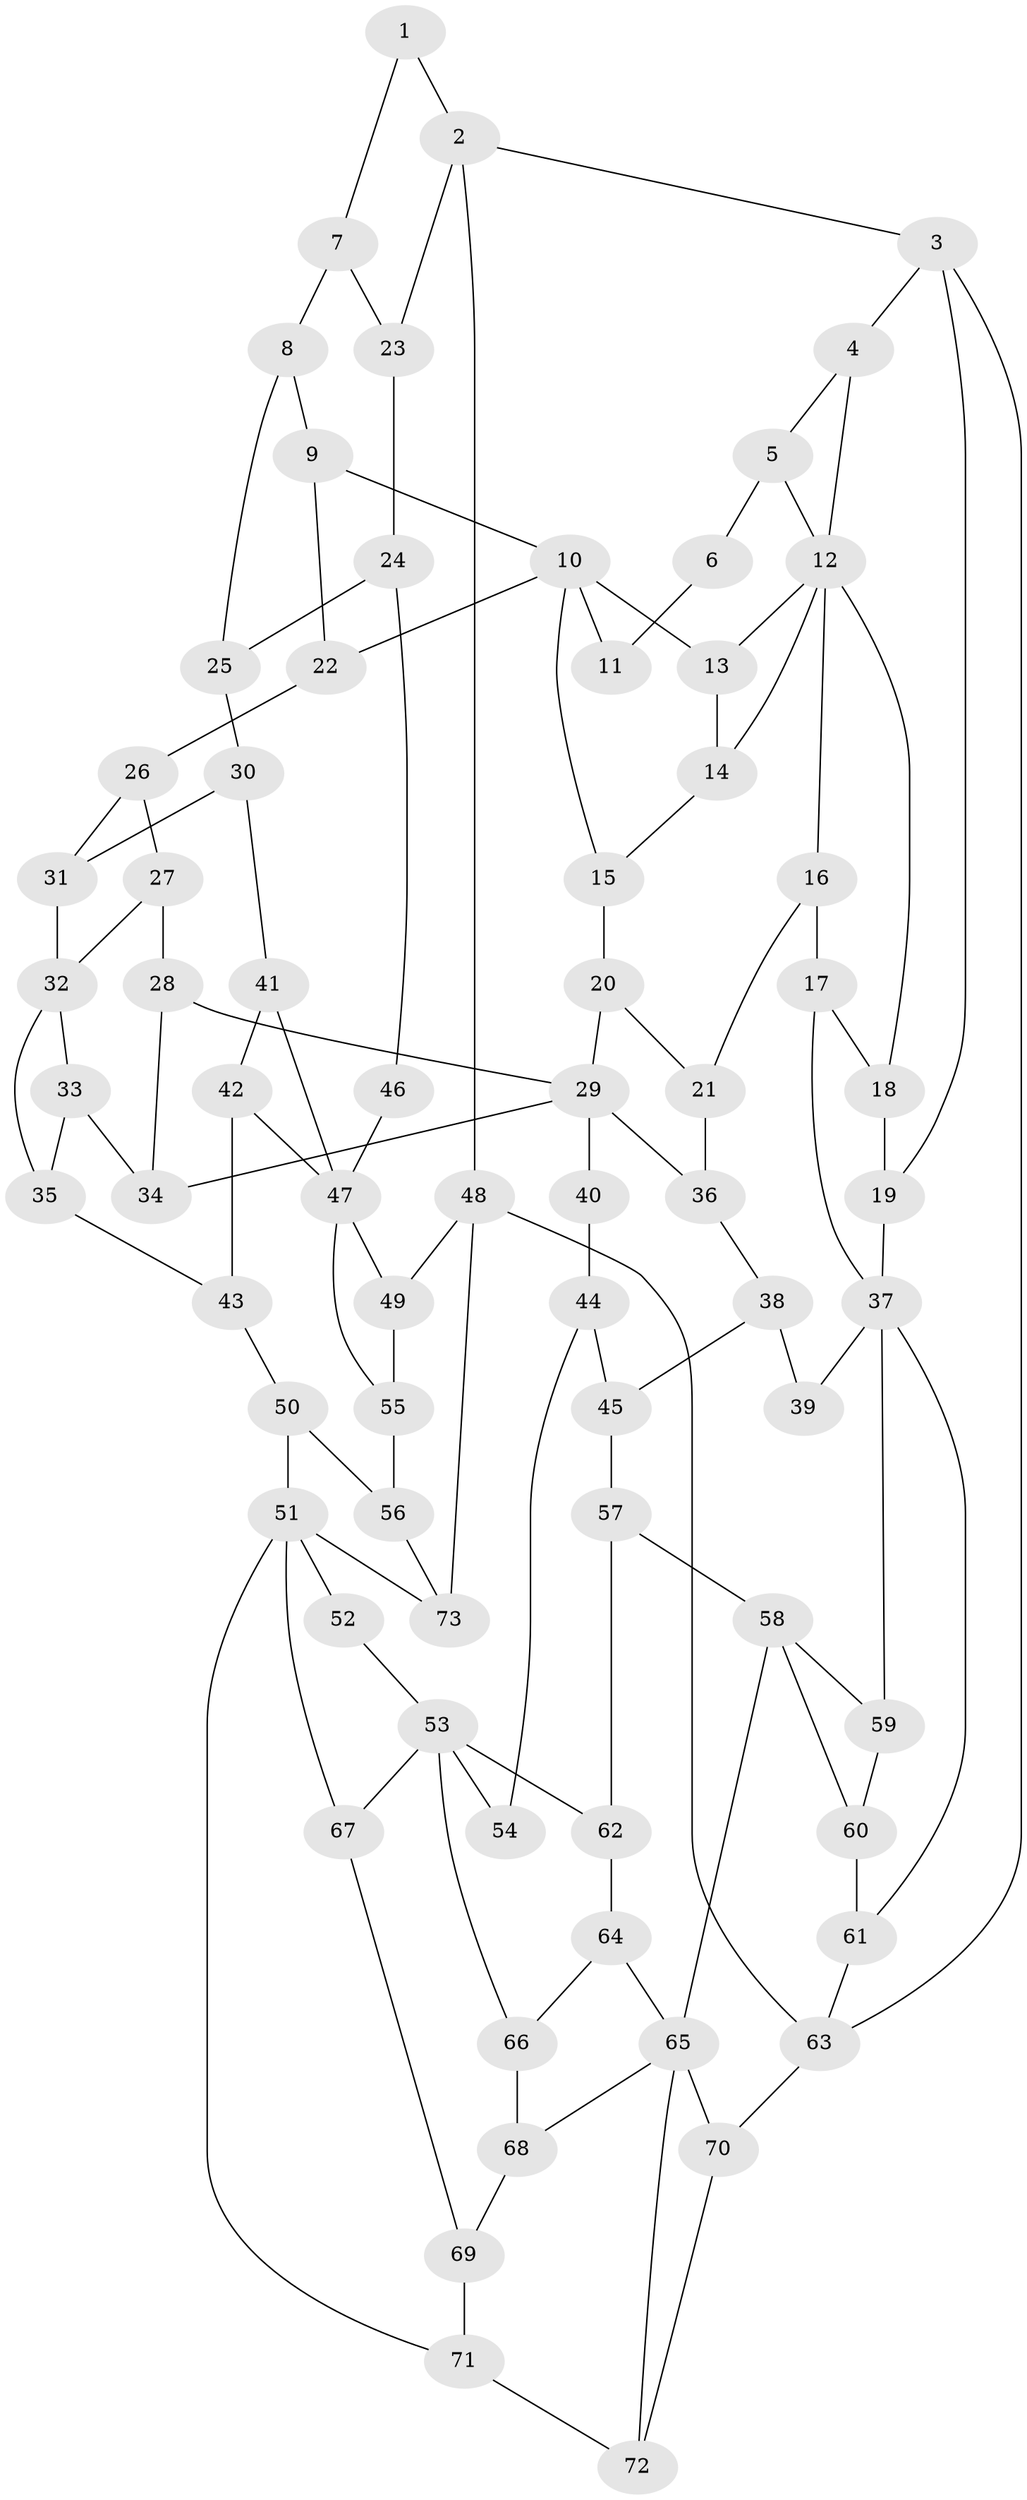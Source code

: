 // original degree distribution, {3: 0.0196078431372549, 6: 0.19607843137254902, 4: 0.21568627450980393, 5: 0.5686274509803921}
// Generated by graph-tools (version 1.1) at 2025/54/03/04/25 22:54:46]
// undirected, 73 vertices, 117 edges
graph export_dot {
  node [color=gray90,style=filled];
  1;
  2;
  3;
  4;
  5;
  6;
  7;
  8;
  9;
  10;
  11;
  12;
  13;
  14;
  15;
  16;
  17;
  18;
  19;
  20;
  21;
  22;
  23;
  24;
  25;
  26;
  27;
  28;
  29;
  30;
  31;
  32;
  33;
  34;
  35;
  36;
  37;
  38;
  39;
  40;
  41;
  42;
  43;
  44;
  45;
  46;
  47;
  48;
  49;
  50;
  51;
  52;
  53;
  54;
  55;
  56;
  57;
  58;
  59;
  60;
  61;
  62;
  63;
  64;
  65;
  66;
  67;
  68;
  69;
  70;
  71;
  72;
  73;
  1 -- 2 [weight=1.0];
  1 -- 7 [weight=1.0];
  2 -- 3 [weight=1.0];
  2 -- 23 [weight=1.0];
  2 -- 48 [weight=1.0];
  3 -- 4 [weight=1.0];
  3 -- 19 [weight=1.0];
  3 -- 63 [weight=1.0];
  4 -- 5 [weight=1.0];
  4 -- 12 [weight=1.0];
  5 -- 6 [weight=1.0];
  5 -- 12 [weight=1.0];
  6 -- 11 [weight=1.0];
  7 -- 8 [weight=1.0];
  7 -- 23 [weight=1.0];
  8 -- 9 [weight=1.0];
  8 -- 25 [weight=1.0];
  9 -- 10 [weight=1.0];
  9 -- 22 [weight=1.0];
  10 -- 11 [weight=2.0];
  10 -- 13 [weight=1.0];
  10 -- 15 [weight=1.0];
  10 -- 22 [weight=1.0];
  12 -- 13 [weight=1.0];
  12 -- 14 [weight=1.0];
  12 -- 16 [weight=1.0];
  12 -- 18 [weight=1.0];
  13 -- 14 [weight=1.0];
  14 -- 15 [weight=1.0];
  15 -- 20 [weight=1.0];
  16 -- 17 [weight=1.0];
  16 -- 21 [weight=1.0];
  17 -- 18 [weight=1.0];
  17 -- 37 [weight=1.0];
  18 -- 19 [weight=1.0];
  19 -- 37 [weight=1.0];
  20 -- 21 [weight=1.0];
  20 -- 29 [weight=1.0];
  21 -- 36 [weight=1.0];
  22 -- 26 [weight=1.0];
  23 -- 24 [weight=1.0];
  24 -- 25 [weight=1.0];
  24 -- 46 [weight=1.0];
  25 -- 30 [weight=1.0];
  26 -- 27 [weight=1.0];
  26 -- 31 [weight=1.0];
  27 -- 28 [weight=1.0];
  27 -- 32 [weight=1.0];
  28 -- 29 [weight=1.0];
  28 -- 34 [weight=1.0];
  29 -- 34 [weight=1.0];
  29 -- 36 [weight=1.0];
  29 -- 40 [weight=2.0];
  30 -- 31 [weight=1.0];
  30 -- 41 [weight=1.0];
  31 -- 32 [weight=1.0];
  32 -- 33 [weight=1.0];
  32 -- 35 [weight=1.0];
  33 -- 34 [weight=1.0];
  33 -- 35 [weight=1.0];
  35 -- 43 [weight=1.0];
  36 -- 38 [weight=1.0];
  37 -- 39 [weight=2.0];
  37 -- 59 [weight=1.0];
  37 -- 61 [weight=1.0];
  38 -- 39 [weight=1.0];
  38 -- 45 [weight=1.0];
  40 -- 44 [weight=1.0];
  41 -- 42 [weight=1.0];
  41 -- 47 [weight=1.0];
  42 -- 43 [weight=1.0];
  42 -- 47 [weight=1.0];
  43 -- 50 [weight=1.0];
  44 -- 45 [weight=1.0];
  44 -- 54 [weight=1.0];
  45 -- 57 [weight=1.0];
  46 -- 47 [weight=2.0];
  47 -- 49 [weight=1.0];
  47 -- 55 [weight=1.0];
  48 -- 49 [weight=1.0];
  48 -- 63 [weight=1.0];
  48 -- 73 [weight=1.0];
  49 -- 55 [weight=1.0];
  50 -- 51 [weight=1.0];
  50 -- 56 [weight=1.0];
  51 -- 52 [weight=2.0];
  51 -- 67 [weight=1.0];
  51 -- 71 [weight=1.0];
  51 -- 73 [weight=1.0];
  52 -- 53 [weight=1.0];
  53 -- 54 [weight=2.0];
  53 -- 62 [weight=1.0];
  53 -- 66 [weight=1.0];
  53 -- 67 [weight=1.0];
  55 -- 56 [weight=1.0];
  56 -- 73 [weight=1.0];
  57 -- 58 [weight=1.0];
  57 -- 62 [weight=1.0];
  58 -- 59 [weight=1.0];
  58 -- 60 [weight=1.0];
  58 -- 65 [weight=2.0];
  59 -- 60 [weight=1.0];
  60 -- 61 [weight=1.0];
  61 -- 63 [weight=1.0];
  62 -- 64 [weight=1.0];
  63 -- 70 [weight=1.0];
  64 -- 65 [weight=1.0];
  64 -- 66 [weight=1.0];
  65 -- 68 [weight=1.0];
  65 -- 70 [weight=1.0];
  65 -- 72 [weight=1.0];
  66 -- 68 [weight=1.0];
  67 -- 69 [weight=1.0];
  68 -- 69 [weight=1.0];
  69 -- 71 [weight=1.0];
  70 -- 72 [weight=1.0];
  71 -- 72 [weight=1.0];
}
